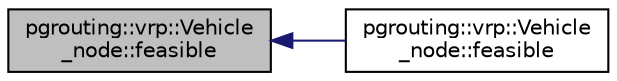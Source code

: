 digraph "pgrouting::vrp::Vehicle_node::feasible"
{
  edge [fontname="Helvetica",fontsize="10",labelfontname="Helvetica",labelfontsize="10"];
  node [fontname="Helvetica",fontsize="10",shape=record];
  rankdir="LR";
  Node211 [label="pgrouting::vrp::Vehicle\l_node::feasible",height=0.2,width=0.4,color="black", fillcolor="grey75", style="filled", fontcolor="black"];
  Node211 -> Node212 [dir="back",color="midnightblue",fontsize="10",style="solid",fontname="Helvetica"];
  Node212 [label="pgrouting::vrp::Vehicle\l_node::feasible",height=0.2,width=0.4,color="black", fillcolor="white", style="filled",URL="$classpgrouting_1_1vrp_1_1Vehicle__node.html#a671e29dcfd2783091b588bdbc8ef55f8",tooltip="True doesn&#39;t have twc nor cv (including total counts) "];
}
